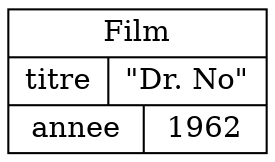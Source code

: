digraph "Film" {
graph ["rankdir"="LR","compound"="true","ranksep"="1.0","nodesep"="1.0"]
"/" ["label"="<_C>Film|{titre|\"Dr. No\"}|{annee|1962}","style"="filled","fillcolor"="white","shape"="record"]
}